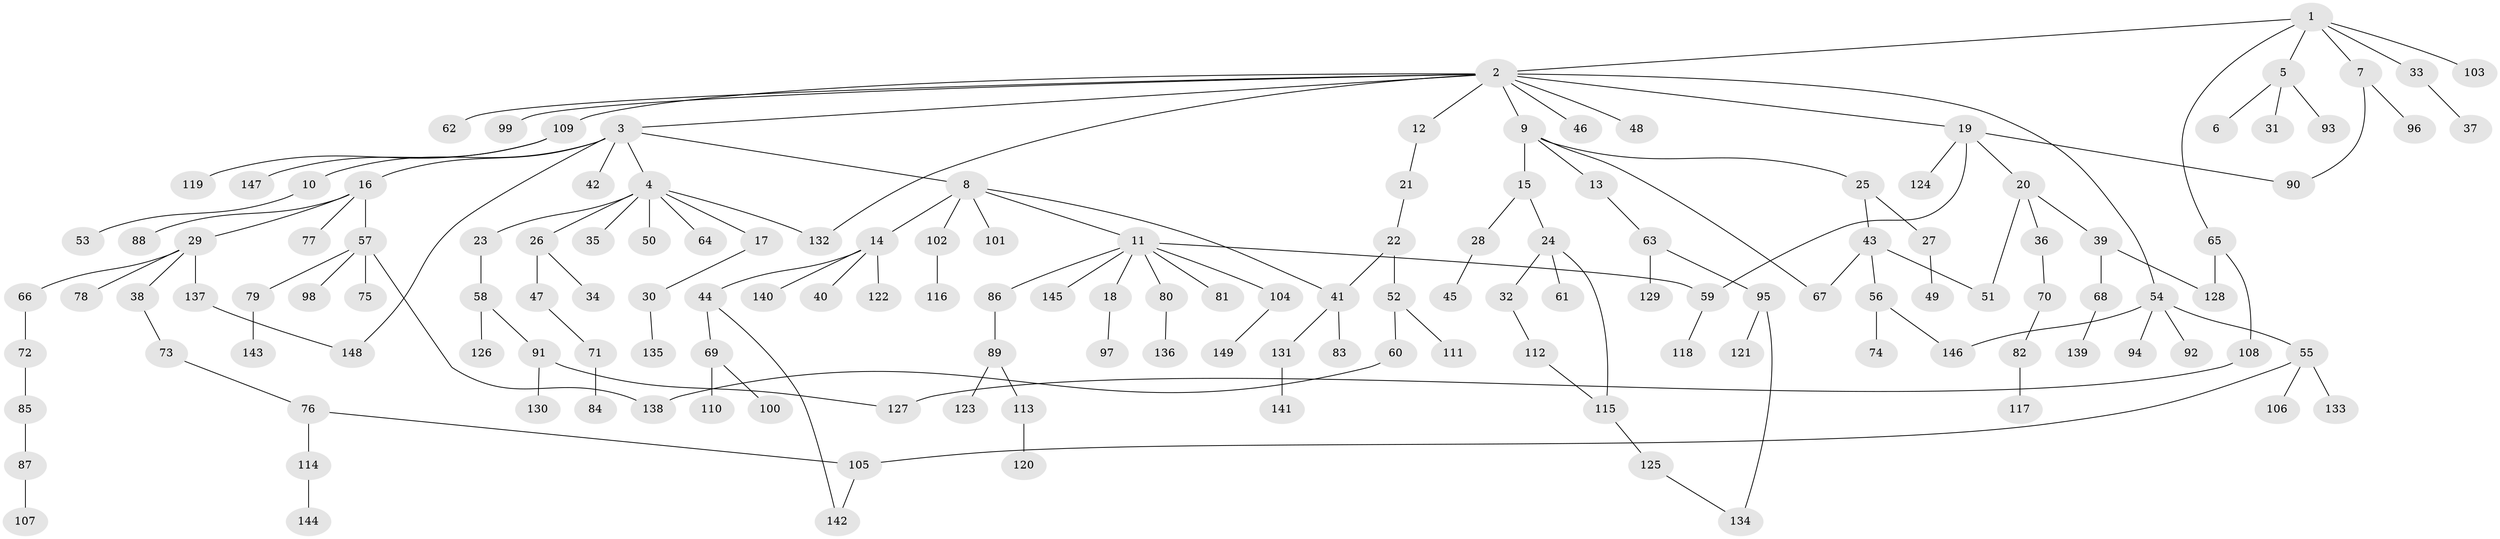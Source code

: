 // Generated by graph-tools (version 1.1) at 2025/41/03/09/25 04:41:34]
// undirected, 149 vertices, 163 edges
graph export_dot {
graph [start="1"]
  node [color=gray90,style=filled];
  1;
  2;
  3;
  4;
  5;
  6;
  7;
  8;
  9;
  10;
  11;
  12;
  13;
  14;
  15;
  16;
  17;
  18;
  19;
  20;
  21;
  22;
  23;
  24;
  25;
  26;
  27;
  28;
  29;
  30;
  31;
  32;
  33;
  34;
  35;
  36;
  37;
  38;
  39;
  40;
  41;
  42;
  43;
  44;
  45;
  46;
  47;
  48;
  49;
  50;
  51;
  52;
  53;
  54;
  55;
  56;
  57;
  58;
  59;
  60;
  61;
  62;
  63;
  64;
  65;
  66;
  67;
  68;
  69;
  70;
  71;
  72;
  73;
  74;
  75;
  76;
  77;
  78;
  79;
  80;
  81;
  82;
  83;
  84;
  85;
  86;
  87;
  88;
  89;
  90;
  91;
  92;
  93;
  94;
  95;
  96;
  97;
  98;
  99;
  100;
  101;
  102;
  103;
  104;
  105;
  106;
  107;
  108;
  109;
  110;
  111;
  112;
  113;
  114;
  115;
  116;
  117;
  118;
  119;
  120;
  121;
  122;
  123;
  124;
  125;
  126;
  127;
  128;
  129;
  130;
  131;
  132;
  133;
  134;
  135;
  136;
  137;
  138;
  139;
  140;
  141;
  142;
  143;
  144;
  145;
  146;
  147;
  148;
  149;
  1 -- 2;
  1 -- 5;
  1 -- 7;
  1 -- 33;
  1 -- 65;
  1 -- 103;
  2 -- 3;
  2 -- 9;
  2 -- 12;
  2 -- 19;
  2 -- 46;
  2 -- 48;
  2 -- 54;
  2 -- 62;
  2 -- 99;
  2 -- 109;
  2 -- 132;
  3 -- 4;
  3 -- 8;
  3 -- 10;
  3 -- 16;
  3 -- 42;
  3 -- 148;
  4 -- 17;
  4 -- 23;
  4 -- 26;
  4 -- 35;
  4 -- 50;
  4 -- 64;
  4 -- 132;
  5 -- 6;
  5 -- 31;
  5 -- 93;
  7 -- 90;
  7 -- 96;
  8 -- 11;
  8 -- 14;
  8 -- 101;
  8 -- 102;
  8 -- 41;
  9 -- 13;
  9 -- 15;
  9 -- 25;
  9 -- 67;
  10 -- 53;
  11 -- 18;
  11 -- 59;
  11 -- 80;
  11 -- 81;
  11 -- 86;
  11 -- 104;
  11 -- 145;
  12 -- 21;
  13 -- 63;
  14 -- 40;
  14 -- 44;
  14 -- 122;
  14 -- 140;
  15 -- 24;
  15 -- 28;
  16 -- 29;
  16 -- 57;
  16 -- 77;
  16 -- 88;
  17 -- 30;
  18 -- 97;
  19 -- 20;
  19 -- 124;
  19 -- 90;
  19 -- 59;
  20 -- 36;
  20 -- 39;
  20 -- 51;
  21 -- 22;
  22 -- 41;
  22 -- 52;
  23 -- 58;
  24 -- 32;
  24 -- 61;
  24 -- 115;
  25 -- 27;
  25 -- 43;
  26 -- 34;
  26 -- 47;
  27 -- 49;
  28 -- 45;
  29 -- 38;
  29 -- 66;
  29 -- 78;
  29 -- 137;
  30 -- 135;
  32 -- 112;
  33 -- 37;
  36 -- 70;
  38 -- 73;
  39 -- 68;
  39 -- 128;
  41 -- 83;
  41 -- 131;
  43 -- 56;
  43 -- 51;
  43 -- 67;
  44 -- 69;
  44 -- 142;
  47 -- 71;
  52 -- 60;
  52 -- 111;
  54 -- 55;
  54 -- 92;
  54 -- 94;
  54 -- 146;
  55 -- 105;
  55 -- 106;
  55 -- 133;
  56 -- 74;
  56 -- 146;
  57 -- 75;
  57 -- 79;
  57 -- 98;
  57 -- 138;
  58 -- 91;
  58 -- 126;
  59 -- 118;
  60 -- 138;
  63 -- 95;
  63 -- 129;
  65 -- 108;
  65 -- 128;
  66 -- 72;
  68 -- 139;
  69 -- 100;
  69 -- 110;
  70 -- 82;
  71 -- 84;
  72 -- 85;
  73 -- 76;
  76 -- 114;
  76 -- 105;
  79 -- 143;
  80 -- 136;
  82 -- 117;
  85 -- 87;
  86 -- 89;
  87 -- 107;
  89 -- 113;
  89 -- 123;
  91 -- 127;
  91 -- 130;
  95 -- 121;
  95 -- 134;
  102 -- 116;
  104 -- 149;
  105 -- 142;
  108 -- 127;
  109 -- 119;
  109 -- 147;
  112 -- 115;
  113 -- 120;
  114 -- 144;
  115 -- 125;
  125 -- 134;
  131 -- 141;
  137 -- 148;
}
